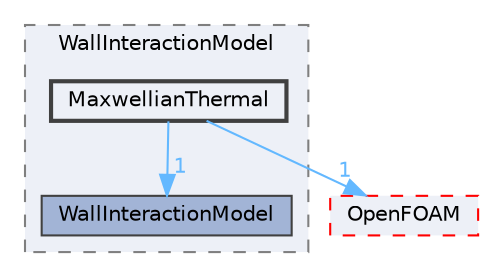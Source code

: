 digraph "src/lagrangian/DSMC/submodels/WallInteractionModel/MaxwellianThermal"
{
 // LATEX_PDF_SIZE
  bgcolor="transparent";
  edge [fontname=Helvetica,fontsize=10,labelfontname=Helvetica,labelfontsize=10];
  node [fontname=Helvetica,fontsize=10,shape=box,height=0.2,width=0.4];
  compound=true
  subgraph clusterdir_d519d228e0cafd55f925ef35f21d9443 {
    graph [ bgcolor="#edf0f7", pencolor="grey50", label="WallInteractionModel", fontname=Helvetica,fontsize=10 style="filled,dashed", URL="dir_d519d228e0cafd55f925ef35f21d9443.html",tooltip=""]
  dir_d89b01a852ad50fb51f68233874601d5 [label="WallInteractionModel", fillcolor="#a2b4d6", color="grey25", style="filled", URL="dir_d89b01a852ad50fb51f68233874601d5.html",tooltip=""];
  dir_332ec9611591e9e82d71ab62235afc1d [label="MaxwellianThermal", fillcolor="#edf0f7", color="grey25", style="filled,bold", URL="dir_332ec9611591e9e82d71ab62235afc1d.html",tooltip=""];
  }
  dir_c5473ff19b20e6ec4dfe5c310b3778a8 [label="OpenFOAM", fillcolor="#edf0f7", color="red", style="filled,dashed", URL="dir_c5473ff19b20e6ec4dfe5c310b3778a8.html",tooltip=""];
  dir_332ec9611591e9e82d71ab62235afc1d->dir_c5473ff19b20e6ec4dfe5c310b3778a8 [headlabel="1", labeldistance=1.5 headhref="dir_002341_002695.html" href="dir_002341_002695.html" color="steelblue1" fontcolor="steelblue1"];
  dir_332ec9611591e9e82d71ab62235afc1d->dir_d89b01a852ad50fb51f68233874601d5 [headlabel="1", labeldistance=1.5 headhref="dir_002341_004354.html" href="dir_002341_004354.html" color="steelblue1" fontcolor="steelblue1"];
}
